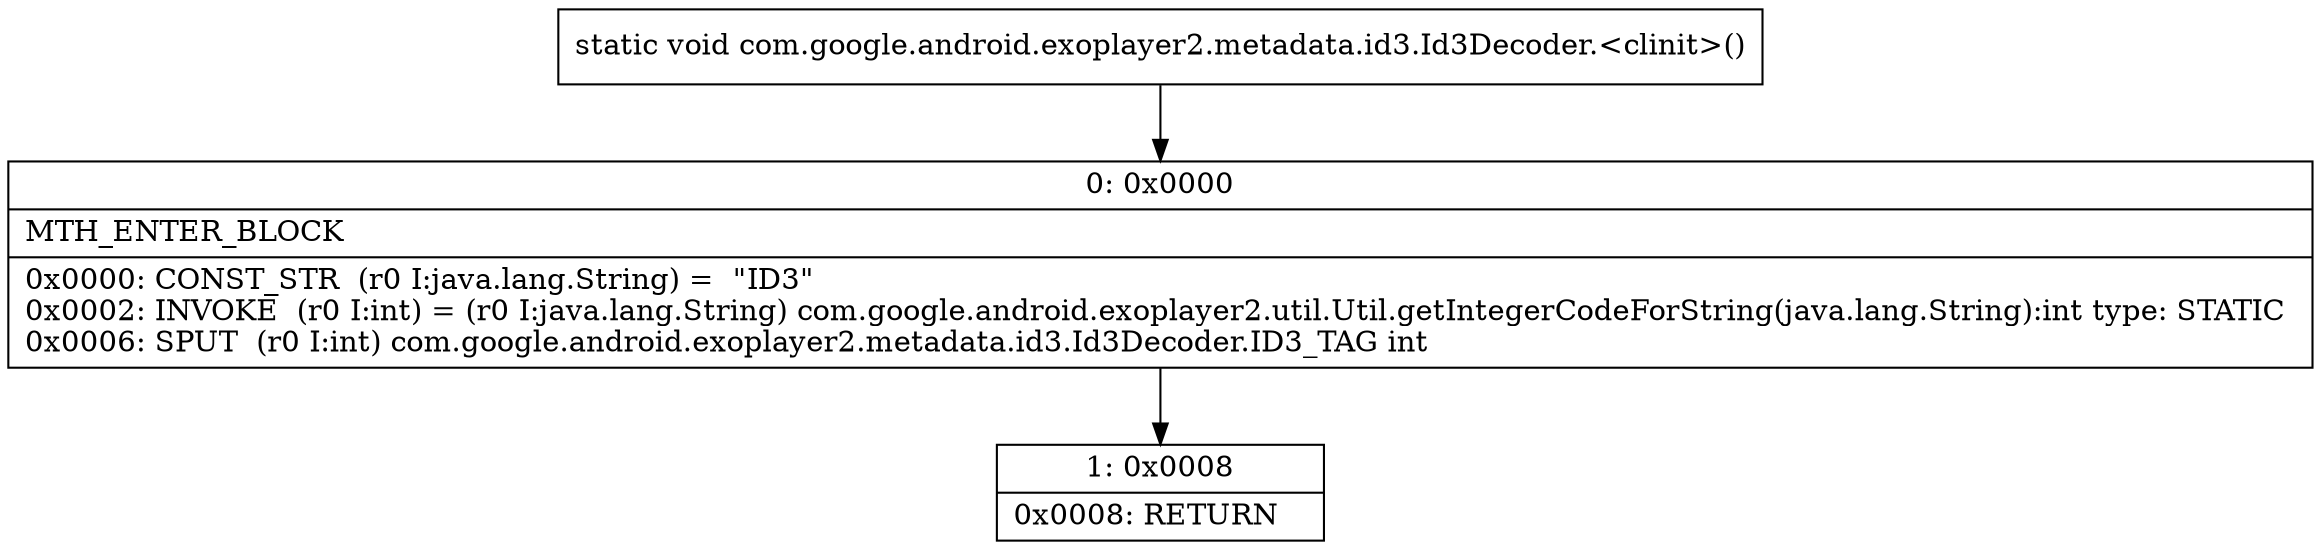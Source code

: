digraph "CFG forcom.google.android.exoplayer2.metadata.id3.Id3Decoder.\<clinit\>()V" {
Node_0 [shape=record,label="{0\:\ 0x0000|MTH_ENTER_BLOCK\l|0x0000: CONST_STR  (r0 I:java.lang.String) =  \"ID3\" \l0x0002: INVOKE  (r0 I:int) = (r0 I:java.lang.String) com.google.android.exoplayer2.util.Util.getIntegerCodeForString(java.lang.String):int type: STATIC \l0x0006: SPUT  (r0 I:int) com.google.android.exoplayer2.metadata.id3.Id3Decoder.ID3_TAG int \l}"];
Node_1 [shape=record,label="{1\:\ 0x0008|0x0008: RETURN   \l}"];
MethodNode[shape=record,label="{static void com.google.android.exoplayer2.metadata.id3.Id3Decoder.\<clinit\>() }"];
MethodNode -> Node_0;
Node_0 -> Node_1;
}


